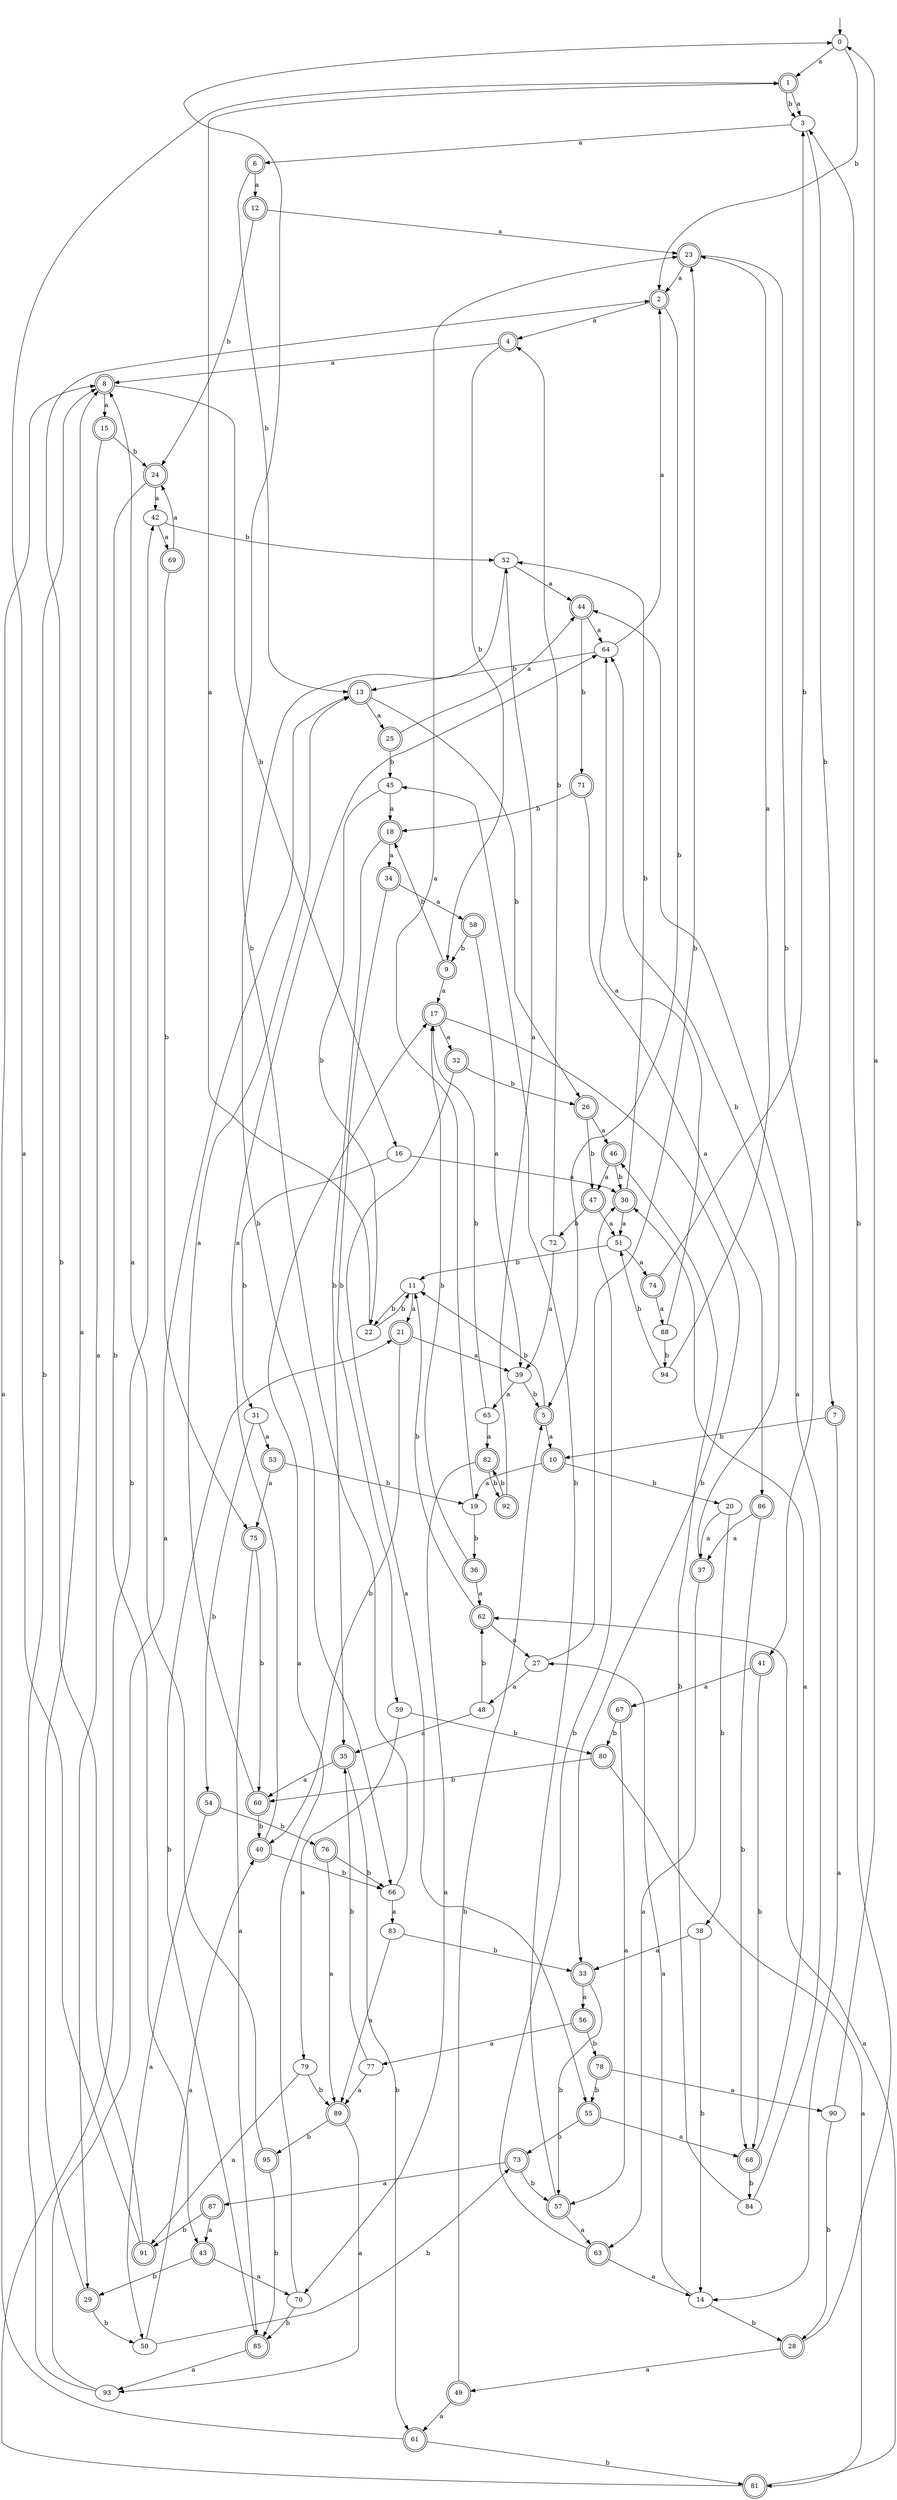 digraph RandomDFA {
  __start0 [label="", shape=none];
  __start0 -> 0 [label=""];
  0 [shape=circle]
  0 -> 1 [label="a"]
  0 -> 2 [label="b"]
  1 [shape=doublecircle]
  1 -> 3 [label="a"]
  1 -> 3 [label="b"]
  2 [shape=doublecircle]
  2 -> 4 [label="a"]
  2 -> 5 [label="b"]
  3
  3 -> 6 [label="a"]
  3 -> 7 [label="b"]
  4 [shape=doublecircle]
  4 -> 8 [label="a"]
  4 -> 9 [label="b"]
  5 [shape=doublecircle]
  5 -> 10 [label="a"]
  5 -> 11 [label="b"]
  6 [shape=doublecircle]
  6 -> 12 [label="a"]
  6 -> 13 [label="b"]
  7 [shape=doublecircle]
  7 -> 14 [label="a"]
  7 -> 10 [label="b"]
  8 [shape=doublecircle]
  8 -> 15 [label="a"]
  8 -> 16 [label="b"]
  9 [shape=doublecircle]
  9 -> 17 [label="a"]
  9 -> 18 [label="b"]
  10 [shape=doublecircle]
  10 -> 19 [label="a"]
  10 -> 20 [label="b"]
  11
  11 -> 21 [label="a"]
  11 -> 22 [label="b"]
  12 [shape=doublecircle]
  12 -> 23 [label="a"]
  12 -> 24 [label="b"]
  13 [shape=doublecircle]
  13 -> 25 [label="a"]
  13 -> 26 [label="b"]
  14
  14 -> 27 [label="a"]
  14 -> 28 [label="b"]
  15 [shape=doublecircle]
  15 -> 29 [label="a"]
  15 -> 24 [label="b"]
  16
  16 -> 30 [label="a"]
  16 -> 31 [label="b"]
  17 [shape=doublecircle]
  17 -> 32 [label="a"]
  17 -> 33 [label="b"]
  18 [shape=doublecircle]
  18 -> 34 [label="a"]
  18 -> 35 [label="b"]
  19
  19 -> 23 [label="a"]
  19 -> 36 [label="b"]
  20
  20 -> 37 [label="a"]
  20 -> 38 [label="b"]
  21 [shape=doublecircle]
  21 -> 39 [label="a"]
  21 -> 40 [label="b"]
  22
  22 -> 1 [label="a"]
  22 -> 11 [label="b"]
  23 [shape=doublecircle]
  23 -> 2 [label="a"]
  23 -> 41 [label="b"]
  24 [shape=doublecircle]
  24 -> 42 [label="a"]
  24 -> 43 [label="b"]
  25 [shape=doublecircle]
  25 -> 44 [label="a"]
  25 -> 45 [label="b"]
  26 [shape=doublecircle]
  26 -> 46 [label="a"]
  26 -> 47 [label="b"]
  27
  27 -> 48 [label="a"]
  27 -> 23 [label="b"]
  28 [shape=doublecircle]
  28 -> 49 [label="a"]
  28 -> 3 [label="b"]
  29 [shape=doublecircle]
  29 -> 8 [label="a"]
  29 -> 50 [label="b"]
  30 [shape=doublecircle]
  30 -> 51 [label="a"]
  30 -> 52 [label="b"]
  31
  31 -> 53 [label="a"]
  31 -> 54 [label="b"]
  32 [shape=doublecircle]
  32 -> 55 [label="a"]
  32 -> 26 [label="b"]
  33 [shape=doublecircle]
  33 -> 56 [label="a"]
  33 -> 57 [label="b"]
  34 [shape=doublecircle]
  34 -> 58 [label="a"]
  34 -> 59 [label="b"]
  35 [shape=doublecircle]
  35 -> 60 [label="a"]
  35 -> 61 [label="b"]
  36 [shape=doublecircle]
  36 -> 62 [label="a"]
  36 -> 17 [label="b"]
  37 [shape=doublecircle]
  37 -> 63 [label="a"]
  37 -> 64 [label="b"]
  38
  38 -> 33 [label="a"]
  38 -> 14 [label="b"]
  39
  39 -> 65 [label="a"]
  39 -> 5 [label="b"]
  40 [shape=doublecircle]
  40 -> 64 [label="a"]
  40 -> 66 [label="b"]
  41 [shape=doublecircle]
  41 -> 67 [label="a"]
  41 -> 68 [label="b"]
  42
  42 -> 69 [label="a"]
  42 -> 52 [label="b"]
  43 [shape=doublecircle]
  43 -> 70 [label="a"]
  43 -> 29 [label="b"]
  44 [shape=doublecircle]
  44 -> 64 [label="a"]
  44 -> 71 [label="b"]
  45
  45 -> 18 [label="a"]
  45 -> 22 [label="b"]
  46 [shape=doublecircle]
  46 -> 47 [label="a"]
  46 -> 30 [label="b"]
  47 [shape=doublecircle]
  47 -> 51 [label="a"]
  47 -> 72 [label="b"]
  48
  48 -> 35 [label="a"]
  48 -> 62 [label="b"]
  49 [shape=doublecircle]
  49 -> 61 [label="a"]
  49 -> 5 [label="b"]
  50
  50 -> 40 [label="a"]
  50 -> 73 [label="b"]
  51
  51 -> 74 [label="a"]
  51 -> 11 [label="b"]
  52
  52 -> 44 [label="a"]
  52 -> 66 [label="b"]
  53 [shape=doublecircle]
  53 -> 75 [label="a"]
  53 -> 19 [label="b"]
  54 [shape=doublecircle]
  54 -> 50 [label="a"]
  54 -> 76 [label="b"]
  55 [shape=doublecircle]
  55 -> 68 [label="a"]
  55 -> 73 [label="b"]
  56 [shape=doublecircle]
  56 -> 77 [label="a"]
  56 -> 78 [label="b"]
  57 [shape=doublecircle]
  57 -> 63 [label="a"]
  57 -> 45 [label="b"]
  58 [shape=doublecircle]
  58 -> 39 [label="a"]
  58 -> 9 [label="b"]
  59
  59 -> 79 [label="a"]
  59 -> 80 [label="b"]
  60 [shape=doublecircle]
  60 -> 13 [label="a"]
  60 -> 40 [label="b"]
  61 [shape=doublecircle]
  61 -> 8 [label="a"]
  61 -> 81 [label="b"]
  62 [shape=doublecircle]
  62 -> 27 [label="a"]
  62 -> 11 [label="b"]
  63 [shape=doublecircle]
  63 -> 14 [label="a"]
  63 -> 30 [label="b"]
  64
  64 -> 2 [label="a"]
  64 -> 13 [label="b"]
  65
  65 -> 82 [label="a"]
  65 -> 17 [label="b"]
  66
  66 -> 83 [label="a"]
  66 -> 0 [label="b"]
  67 [shape=doublecircle]
  67 -> 57 [label="a"]
  67 -> 80 [label="b"]
  68 [shape=doublecircle]
  68 -> 30 [label="a"]
  68 -> 84 [label="b"]
  69 [shape=doublecircle]
  69 -> 24 [label="a"]
  69 -> 75 [label="b"]
  70
  70 -> 17 [label="a"]
  70 -> 85 [label="b"]
  71 [shape=doublecircle]
  71 -> 86 [label="a"]
  71 -> 18 [label="b"]
  72
  72 -> 39 [label="a"]
  72 -> 4 [label="b"]
  73 [shape=doublecircle]
  73 -> 87 [label="a"]
  73 -> 57 [label="b"]
  74 [shape=doublecircle]
  74 -> 88 [label="a"]
  74 -> 3 [label="b"]
  75 [shape=doublecircle]
  75 -> 85 [label="a"]
  75 -> 60 [label="b"]
  76 [shape=doublecircle]
  76 -> 89 [label="a"]
  76 -> 66 [label="b"]
  77
  77 -> 89 [label="a"]
  77 -> 35 [label="b"]
  78 [shape=doublecircle]
  78 -> 90 [label="a"]
  78 -> 55 [label="b"]
  79
  79 -> 91 [label="a"]
  79 -> 89 [label="b"]
  80 [shape=doublecircle]
  80 -> 81 [label="a"]
  80 -> 60 [label="b"]
  81 [shape=doublecircle]
  81 -> 62 [label="a"]
  81 -> 42 [label="b"]
  82 [shape=doublecircle]
  82 -> 70 [label="a"]
  82 -> 92 [label="b"]
  83
  83 -> 89 [label="a"]
  83 -> 33 [label="b"]
  84
  84 -> 44 [label="a"]
  84 -> 46 [label="b"]
  85 [shape=doublecircle]
  85 -> 93 [label="a"]
  85 -> 21 [label="b"]
  86 [shape=doublecircle]
  86 -> 37 [label="a"]
  86 -> 68 [label="b"]
  87 [shape=doublecircle]
  87 -> 43 [label="a"]
  87 -> 91 [label="b"]
  88
  88 -> 64 [label="a"]
  88 -> 94 [label="b"]
  89 [shape=doublecircle]
  89 -> 93 [label="a"]
  89 -> 95 [label="b"]
  90
  90 -> 0 [label="a"]
  90 -> 28 [label="b"]
  91 [shape=doublecircle]
  91 -> 1 [label="a"]
  91 -> 2 [label="b"]
  92 [shape=doublecircle]
  92 -> 52 [label="a"]
  92 -> 82 [label="b"]
  93
  93 -> 13 [label="a"]
  93 -> 8 [label="b"]
  94
  94 -> 23 [label="a"]
  94 -> 51 [label="b"]
  95 [shape=doublecircle]
  95 -> 8 [label="a"]
  95 -> 85 [label="b"]
}
